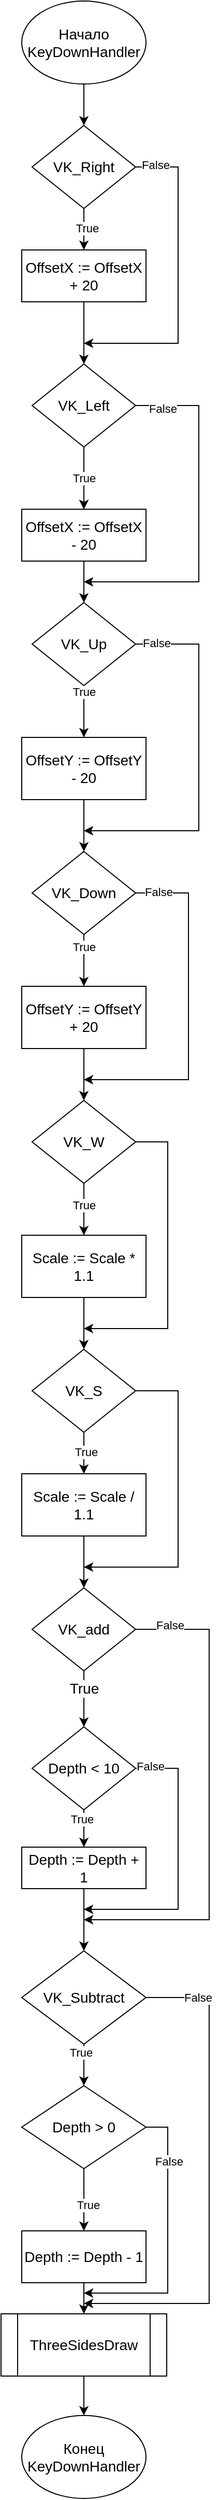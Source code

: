 <mxfile version="26.0.10">
  <diagram name="Страница — 1" id="hi3maOYxdtd5-xxtNOdB">
    <mxGraphModel dx="552" dy="565" grid="1" gridSize="10" guides="1" tooltips="1" connect="1" arrows="1" fold="1" page="1" pageScale="1" pageWidth="827" pageHeight="1169" math="0" shadow="0">
      <root>
        <mxCell id="0" />
        <mxCell id="1" parent="0" />
        <mxCell id="Io2_79ap3ZeYCi0wvSEB-62" style="edgeStyle=orthogonalEdgeStyle;rounded=0;orthogonalLoop=1;jettySize=auto;html=1;fontSize=14;" edge="1" parent="1" source="Io2_79ap3ZeYCi0wvSEB-61" target="Io2_79ap3ZeYCi0wvSEB-63">
          <mxGeometry relative="1" as="geometry">
            <mxPoint x="300" y="130" as="targetPoint" />
          </mxGeometry>
        </mxCell>
        <mxCell id="Io2_79ap3ZeYCi0wvSEB-61" value="Начало&lt;div&gt;KeyDownHandler&lt;/div&gt;" style="ellipse;whiteSpace=wrap;html=1;fontSize=14;" vertex="1" parent="1">
          <mxGeometry x="240" y="10" width="120" height="80" as="geometry" />
        </mxCell>
        <mxCell id="Io2_79ap3ZeYCi0wvSEB-64" style="edgeStyle=orthogonalEdgeStyle;rounded=0;orthogonalLoop=1;jettySize=auto;html=1;fontSize=14;" edge="1" parent="1" source="Io2_79ap3ZeYCi0wvSEB-63" target="Io2_79ap3ZeYCi0wvSEB-65">
          <mxGeometry relative="1" as="geometry">
            <mxPoint x="300" y="260" as="targetPoint" />
          </mxGeometry>
        </mxCell>
        <mxCell id="Io2_79ap3ZeYCi0wvSEB-66" value="True" style="edgeLabel;html=1;align=center;verticalAlign=middle;resizable=0;points=[];" vertex="1" connectable="0" parent="Io2_79ap3ZeYCi0wvSEB-64">
          <mxGeometry x="-0.05" y="3" relative="1" as="geometry">
            <mxPoint as="offset" />
          </mxGeometry>
        </mxCell>
        <mxCell id="Io2_79ap3ZeYCi0wvSEB-77" style="edgeStyle=orthogonalEdgeStyle;rounded=0;orthogonalLoop=1;jettySize=auto;html=1;" edge="1" parent="1" source="Io2_79ap3ZeYCi0wvSEB-63">
          <mxGeometry relative="1" as="geometry">
            <mxPoint x="300" y="340" as="targetPoint" />
            <Array as="points">
              <mxPoint x="391" y="170" />
            </Array>
          </mxGeometry>
        </mxCell>
        <mxCell id="Io2_79ap3ZeYCi0wvSEB-79" value="False" style="edgeLabel;html=1;align=center;verticalAlign=middle;resizable=0;points=[];" vertex="1" connectable="0" parent="Io2_79ap3ZeYCi0wvSEB-77">
          <mxGeometry x="-0.874" y="2" relative="1" as="geometry">
            <mxPoint as="offset" />
          </mxGeometry>
        </mxCell>
        <mxCell id="Io2_79ap3ZeYCi0wvSEB-63" value="VK_Right" style="rhombus;whiteSpace=wrap;html=1;fontSize=14;" vertex="1" parent="1">
          <mxGeometry x="250" y="130" width="100" height="80" as="geometry" />
        </mxCell>
        <mxCell id="Io2_79ap3ZeYCi0wvSEB-67" style="edgeStyle=orthogonalEdgeStyle;rounded=0;orthogonalLoop=1;jettySize=auto;html=1;" edge="1" parent="1" source="Io2_79ap3ZeYCi0wvSEB-65">
          <mxGeometry relative="1" as="geometry">
            <mxPoint x="300" y="360" as="targetPoint" />
          </mxGeometry>
        </mxCell>
        <mxCell id="Io2_79ap3ZeYCi0wvSEB-65" value="OffsetX := OffsetX + 20" style="rounded=0;whiteSpace=wrap;html=1;fontSize=14;" vertex="1" parent="1">
          <mxGeometry x="240" y="250" width="120" height="50" as="geometry" />
        </mxCell>
        <mxCell id="Io2_79ap3ZeYCi0wvSEB-69" style="edgeStyle=orthogonalEdgeStyle;rounded=0;orthogonalLoop=1;jettySize=auto;html=1;" edge="1" parent="1" source="Io2_79ap3ZeYCi0wvSEB-68">
          <mxGeometry relative="1" as="geometry">
            <mxPoint x="300" y="500" as="targetPoint" />
          </mxGeometry>
        </mxCell>
        <mxCell id="Io2_79ap3ZeYCi0wvSEB-73" value="True" style="edgeStyle=orthogonalEdgeStyle;rounded=0;orthogonalLoop=1;jettySize=auto;html=1;" edge="1" parent="1" source="Io2_79ap3ZeYCi0wvSEB-68" target="Io2_79ap3ZeYCi0wvSEB-70">
          <mxGeometry relative="1" as="geometry" />
        </mxCell>
        <mxCell id="Io2_79ap3ZeYCi0wvSEB-78" style="edgeStyle=orthogonalEdgeStyle;rounded=0;orthogonalLoop=1;jettySize=auto;html=1;" edge="1" parent="1" source="Io2_79ap3ZeYCi0wvSEB-68">
          <mxGeometry relative="1" as="geometry">
            <mxPoint x="300" y="570" as="targetPoint" />
            <Array as="points">
              <mxPoint x="411" y="400" />
            </Array>
          </mxGeometry>
        </mxCell>
        <mxCell id="Io2_79ap3ZeYCi0wvSEB-81" value="False" style="edgeLabel;html=1;align=center;verticalAlign=middle;resizable=0;points=[];" vertex="1" connectable="0" parent="Io2_79ap3ZeYCi0wvSEB-78">
          <mxGeometry x="-0.848" y="-3" relative="1" as="geometry">
            <mxPoint as="offset" />
          </mxGeometry>
        </mxCell>
        <mxCell id="Io2_79ap3ZeYCi0wvSEB-68" value="VK_Left" style="rhombus;whiteSpace=wrap;html=1;fontSize=14;" vertex="1" parent="1">
          <mxGeometry x="250" y="360" width="100" height="80" as="geometry" />
        </mxCell>
        <mxCell id="Io2_79ap3ZeYCi0wvSEB-72" style="edgeStyle=orthogonalEdgeStyle;rounded=0;orthogonalLoop=1;jettySize=auto;html=1;entryX=0.5;entryY=0;entryDx=0;entryDy=0;" edge="1" parent="1" source="Io2_79ap3ZeYCi0wvSEB-70" target="Io2_79ap3ZeYCi0wvSEB-71">
          <mxGeometry relative="1" as="geometry" />
        </mxCell>
        <mxCell id="Io2_79ap3ZeYCi0wvSEB-70" value="OffsetX := OffsetX - 20" style="rounded=0;whiteSpace=wrap;html=1;fontSize=14;" vertex="1" parent="1">
          <mxGeometry x="240" y="500" width="120" height="50" as="geometry" />
        </mxCell>
        <mxCell id="Io2_79ap3ZeYCi0wvSEB-74" style="edgeStyle=orthogonalEdgeStyle;rounded=0;orthogonalLoop=1;jettySize=auto;html=1;" edge="1" parent="1" source="Io2_79ap3ZeYCi0wvSEB-71" target="Io2_79ap3ZeYCi0wvSEB-75">
          <mxGeometry relative="1" as="geometry">
            <mxPoint x="300" y="730" as="targetPoint" />
          </mxGeometry>
        </mxCell>
        <mxCell id="Io2_79ap3ZeYCi0wvSEB-76" value="True" style="edgeLabel;html=1;align=center;verticalAlign=middle;resizable=0;points=[];" vertex="1" connectable="0" parent="Io2_79ap3ZeYCi0wvSEB-74">
          <mxGeometry x="-0.76" relative="1" as="geometry">
            <mxPoint as="offset" />
          </mxGeometry>
        </mxCell>
        <mxCell id="Io2_79ap3ZeYCi0wvSEB-84" style="edgeStyle=orthogonalEdgeStyle;rounded=0;orthogonalLoop=1;jettySize=auto;html=1;" edge="1" parent="1" source="Io2_79ap3ZeYCi0wvSEB-71">
          <mxGeometry relative="1" as="geometry">
            <mxPoint x="300" y="810" as="targetPoint" />
            <Array as="points">
              <mxPoint x="411" y="630" />
            </Array>
          </mxGeometry>
        </mxCell>
        <mxCell id="Io2_79ap3ZeYCi0wvSEB-85" value="False" style="edgeLabel;html=1;align=center;verticalAlign=middle;resizable=0;points=[];" vertex="1" connectable="0" parent="Io2_79ap3ZeYCi0wvSEB-84">
          <mxGeometry x="-0.886" y="1" relative="1" as="geometry">
            <mxPoint as="offset" />
          </mxGeometry>
        </mxCell>
        <mxCell id="Io2_79ap3ZeYCi0wvSEB-71" value="VK_Up" style="rhombus;whiteSpace=wrap;html=1;fontSize=14;" vertex="1" parent="1">
          <mxGeometry x="250" y="590" width="100" height="80" as="geometry" />
        </mxCell>
        <mxCell id="Io2_79ap3ZeYCi0wvSEB-83" style="edgeStyle=orthogonalEdgeStyle;rounded=0;orthogonalLoop=1;jettySize=auto;html=1;entryX=0.5;entryY=0;entryDx=0;entryDy=0;" edge="1" parent="1" source="Io2_79ap3ZeYCi0wvSEB-75" target="Io2_79ap3ZeYCi0wvSEB-82">
          <mxGeometry relative="1" as="geometry" />
        </mxCell>
        <mxCell id="Io2_79ap3ZeYCi0wvSEB-75" value="&lt;font style=&quot;font-size: 14px;&quot;&gt;OffsetY := OffsetY - 20&lt;/font&gt;" style="rounded=0;whiteSpace=wrap;html=1;" vertex="1" parent="1">
          <mxGeometry x="240" y="720" width="120" height="60" as="geometry" />
        </mxCell>
        <mxCell id="Io2_79ap3ZeYCi0wvSEB-86" style="edgeStyle=orthogonalEdgeStyle;rounded=0;orthogonalLoop=1;jettySize=auto;html=1;" edge="1" parent="1" source="Io2_79ap3ZeYCi0wvSEB-82">
          <mxGeometry relative="1" as="geometry">
            <mxPoint x="300" y="960" as="targetPoint" />
          </mxGeometry>
        </mxCell>
        <mxCell id="Io2_79ap3ZeYCi0wvSEB-88" value="True" style="edgeLabel;html=1;align=center;verticalAlign=middle;resizable=0;points=[];" vertex="1" connectable="0" parent="Io2_79ap3ZeYCi0wvSEB-86">
          <mxGeometry x="-0.525" relative="1" as="geometry">
            <mxPoint as="offset" />
          </mxGeometry>
        </mxCell>
        <mxCell id="Io2_79ap3ZeYCi0wvSEB-91" style="edgeStyle=orthogonalEdgeStyle;rounded=0;orthogonalLoop=1;jettySize=auto;html=1;" edge="1" parent="1" source="Io2_79ap3ZeYCi0wvSEB-82">
          <mxGeometry relative="1" as="geometry">
            <mxPoint x="300" y="1050" as="targetPoint" />
            <Array as="points">
              <mxPoint x="401" y="870" />
            </Array>
          </mxGeometry>
        </mxCell>
        <mxCell id="Io2_79ap3ZeYCi0wvSEB-96" value="False" style="edgeLabel;html=1;align=center;verticalAlign=middle;resizable=0;points=[];" vertex="1" connectable="0" parent="Io2_79ap3ZeYCi0wvSEB-91">
          <mxGeometry x="-0.868" y="1" relative="1" as="geometry">
            <mxPoint as="offset" />
          </mxGeometry>
        </mxCell>
        <mxCell id="Io2_79ap3ZeYCi0wvSEB-82" value="VK_Down" style="rhombus;whiteSpace=wrap;html=1;fontSize=14;" vertex="1" parent="1">
          <mxGeometry x="250" y="830" width="100" height="80" as="geometry" />
        </mxCell>
        <mxCell id="Io2_79ap3ZeYCi0wvSEB-89" style="edgeStyle=orthogonalEdgeStyle;rounded=0;orthogonalLoop=1;jettySize=auto;html=1;" edge="1" parent="1" source="Io2_79ap3ZeYCi0wvSEB-87">
          <mxGeometry relative="1" as="geometry">
            <mxPoint x="300" y="1070" as="targetPoint" />
          </mxGeometry>
        </mxCell>
        <mxCell id="Io2_79ap3ZeYCi0wvSEB-87" value="&lt;font style=&quot;font-size: 14px;&quot;&gt;OffsetY := OffsetY + 20&lt;/font&gt;" style="rounded=0;whiteSpace=wrap;html=1;" vertex="1" parent="1">
          <mxGeometry x="240" y="960" width="120" height="60" as="geometry" />
        </mxCell>
        <mxCell id="Io2_79ap3ZeYCi0wvSEB-92" style="edgeStyle=orthogonalEdgeStyle;rounded=0;orthogonalLoop=1;jettySize=auto;html=1;" edge="1" parent="1" source="Io2_79ap3ZeYCi0wvSEB-90">
          <mxGeometry relative="1" as="geometry">
            <mxPoint x="300" y="1200" as="targetPoint" />
          </mxGeometry>
        </mxCell>
        <mxCell id="Io2_79ap3ZeYCi0wvSEB-95" value="True" style="edgeLabel;html=1;align=center;verticalAlign=middle;resizable=0;points=[];" vertex="1" connectable="0" parent="Io2_79ap3ZeYCi0wvSEB-92">
          <mxGeometry x="-0.168" relative="1" as="geometry">
            <mxPoint as="offset" />
          </mxGeometry>
        </mxCell>
        <mxCell id="Io2_79ap3ZeYCi0wvSEB-99" style="edgeStyle=orthogonalEdgeStyle;rounded=0;orthogonalLoop=1;jettySize=auto;html=1;" edge="1" parent="1" source="Io2_79ap3ZeYCi0wvSEB-90">
          <mxGeometry relative="1" as="geometry">
            <mxPoint x="300" y="1290" as="targetPoint" />
            <Array as="points">
              <mxPoint x="381" y="1110" />
            </Array>
          </mxGeometry>
        </mxCell>
        <mxCell id="Io2_79ap3ZeYCi0wvSEB-90" value="VK_W" style="rhombus;whiteSpace=wrap;html=1;fontSize=14;" vertex="1" parent="1">
          <mxGeometry x="250" y="1070" width="100" height="80" as="geometry" />
        </mxCell>
        <mxCell id="Io2_79ap3ZeYCi0wvSEB-97" style="edgeStyle=orthogonalEdgeStyle;rounded=0;orthogonalLoop=1;jettySize=auto;html=1;" edge="1" parent="1" source="Io2_79ap3ZeYCi0wvSEB-93">
          <mxGeometry relative="1" as="geometry">
            <mxPoint x="300" y="1310" as="targetPoint" />
          </mxGeometry>
        </mxCell>
        <mxCell id="Io2_79ap3ZeYCi0wvSEB-93" value="&lt;font style=&quot;font-size: 14px;&quot;&gt;Scale := Scale * 1.1&lt;/font&gt;" style="rounded=0;whiteSpace=wrap;html=1;" vertex="1" parent="1">
          <mxGeometry x="240" y="1200" width="120" height="60" as="geometry" />
        </mxCell>
        <mxCell id="Io2_79ap3ZeYCi0wvSEB-100" style="edgeStyle=orthogonalEdgeStyle;rounded=0;orthogonalLoop=1;jettySize=auto;html=1;" edge="1" parent="1" source="Io2_79ap3ZeYCi0wvSEB-98">
          <mxGeometry relative="1" as="geometry">
            <mxPoint x="300" y="1430" as="targetPoint" />
          </mxGeometry>
        </mxCell>
        <mxCell id="Io2_79ap3ZeYCi0wvSEB-102" value="True" style="edgeLabel;html=1;align=center;verticalAlign=middle;resizable=0;points=[];" vertex="1" connectable="0" parent="Io2_79ap3ZeYCi0wvSEB-100">
          <mxGeometry x="0.012" y="1" relative="1" as="geometry">
            <mxPoint y="-1" as="offset" />
          </mxGeometry>
        </mxCell>
        <mxCell id="Io2_79ap3ZeYCi0wvSEB-108" style="edgeStyle=orthogonalEdgeStyle;rounded=0;orthogonalLoop=1;jettySize=auto;html=1;" edge="1" parent="1" source="Io2_79ap3ZeYCi0wvSEB-98">
          <mxGeometry relative="1" as="geometry">
            <mxPoint x="300" y="1520" as="targetPoint" />
            <Array as="points">
              <mxPoint x="391" y="1350" />
            </Array>
          </mxGeometry>
        </mxCell>
        <mxCell id="Io2_79ap3ZeYCi0wvSEB-98" value="VK_S" style="rhombus;whiteSpace=wrap;html=1;fontSize=14;" vertex="1" parent="1">
          <mxGeometry x="250" y="1310" width="100" height="80" as="geometry" />
        </mxCell>
        <mxCell id="Io2_79ap3ZeYCi0wvSEB-107" style="edgeStyle=orthogonalEdgeStyle;rounded=0;orthogonalLoop=1;jettySize=auto;html=1;" edge="1" parent="1" source="Io2_79ap3ZeYCi0wvSEB-101" target="Io2_79ap3ZeYCi0wvSEB-105">
          <mxGeometry relative="1" as="geometry" />
        </mxCell>
        <mxCell id="Io2_79ap3ZeYCi0wvSEB-101" value="&lt;font style=&quot;font-size: 14px;&quot;&gt;Scale := Scale / 1.1&lt;/font&gt;" style="rounded=0;whiteSpace=wrap;html=1;" vertex="1" parent="1">
          <mxGeometry x="240" y="1430" width="120" height="60" as="geometry" />
        </mxCell>
        <mxCell id="Io2_79ap3ZeYCi0wvSEB-112" style="edgeStyle=orthogonalEdgeStyle;rounded=0;orthogonalLoop=1;jettySize=auto;html=1;fontSize=14;" edge="1" parent="1" source="Io2_79ap3ZeYCi0wvSEB-104" target="Io2_79ap3ZeYCi0wvSEB-113">
          <mxGeometry relative="1" as="geometry">
            <mxPoint x="300" y="1790" as="targetPoint" />
          </mxGeometry>
        </mxCell>
        <mxCell id="Io2_79ap3ZeYCi0wvSEB-118" value="True" style="edgeLabel;html=1;align=center;verticalAlign=middle;resizable=0;points=[];" vertex="1" connectable="0" parent="Io2_79ap3ZeYCi0wvSEB-112">
          <mxGeometry x="-0.591" y="-2" relative="1" as="geometry">
            <mxPoint as="offset" />
          </mxGeometry>
        </mxCell>
        <mxCell id="Io2_79ap3ZeYCi0wvSEB-119" style="edgeStyle=orthogonalEdgeStyle;rounded=0;orthogonalLoop=1;jettySize=auto;html=1;" edge="1" parent="1" source="Io2_79ap3ZeYCi0wvSEB-104">
          <mxGeometry relative="1" as="geometry">
            <mxPoint x="300" y="1850" as="targetPoint" />
            <Array as="points">
              <mxPoint x="391" y="1714" />
            </Array>
          </mxGeometry>
        </mxCell>
        <mxCell id="Io2_79ap3ZeYCi0wvSEB-120" value="False" style="edgeLabel;html=1;align=center;verticalAlign=middle;resizable=0;points=[];" vertex="1" connectable="0" parent="Io2_79ap3ZeYCi0wvSEB-119">
          <mxGeometry x="-0.895" y="2" relative="1" as="geometry">
            <mxPoint as="offset" />
          </mxGeometry>
        </mxCell>
        <mxCell id="Io2_79ap3ZeYCi0wvSEB-104" value="Depth&amp;nbsp;&amp;lt; 10" style="rhombus;whiteSpace=wrap;html=1;fontSize=14;" vertex="1" parent="1">
          <mxGeometry x="250" y="1674" width="100" height="80" as="geometry" />
        </mxCell>
        <mxCell id="Io2_79ap3ZeYCi0wvSEB-110" style="edgeStyle=orthogonalEdgeStyle;rounded=0;orthogonalLoop=1;jettySize=auto;html=1;entryX=0.5;entryY=0;entryDx=0;entryDy=0;fontSize=14;" edge="1" parent="1" source="Io2_79ap3ZeYCi0wvSEB-105" target="Io2_79ap3ZeYCi0wvSEB-104">
          <mxGeometry relative="1" as="geometry" />
        </mxCell>
        <mxCell id="Io2_79ap3ZeYCi0wvSEB-111" value="True" style="edgeLabel;html=1;align=center;verticalAlign=middle;resizable=0;points=[];fontSize=14;" vertex="1" connectable="0" parent="Io2_79ap3ZeYCi0wvSEB-110">
          <mxGeometry x="-0.37" relative="1" as="geometry">
            <mxPoint as="offset" />
          </mxGeometry>
        </mxCell>
        <mxCell id="Io2_79ap3ZeYCi0wvSEB-116" style="edgeStyle=orthogonalEdgeStyle;rounded=0;orthogonalLoop=1;jettySize=auto;html=1;" edge="1" parent="1" source="Io2_79ap3ZeYCi0wvSEB-105">
          <mxGeometry relative="1" as="geometry">
            <mxPoint x="300" y="1860" as="targetPoint" />
            <Array as="points">
              <mxPoint x="421" y="1580" />
            </Array>
          </mxGeometry>
        </mxCell>
        <mxCell id="Io2_79ap3ZeYCi0wvSEB-117" value="False" style="edgeLabel;html=1;align=center;verticalAlign=middle;resizable=0;points=[];" vertex="1" connectable="0" parent="Io2_79ap3ZeYCi0wvSEB-116">
          <mxGeometry x="-0.86" y="4" relative="1" as="geometry">
            <mxPoint as="offset" />
          </mxGeometry>
        </mxCell>
        <mxCell id="Io2_79ap3ZeYCi0wvSEB-105" value="VK_add" style="rhombus;whiteSpace=wrap;html=1;fontSize=14;" vertex="1" parent="1">
          <mxGeometry x="250" y="1540" width="100" height="80" as="geometry" />
        </mxCell>
        <mxCell id="Io2_79ap3ZeYCi0wvSEB-114" style="edgeStyle=orthogonalEdgeStyle;rounded=0;orthogonalLoop=1;jettySize=auto;html=1;" edge="1" parent="1" source="Io2_79ap3ZeYCi0wvSEB-113" target="Io2_79ap3ZeYCi0wvSEB-115">
          <mxGeometry relative="1" as="geometry">
            <mxPoint x="300" y="1890" as="targetPoint" />
          </mxGeometry>
        </mxCell>
        <mxCell id="Io2_79ap3ZeYCi0wvSEB-113" value="Depth := Depth + 1" style="rounded=0;whiteSpace=wrap;html=1;fontSize=14;" vertex="1" parent="1">
          <mxGeometry x="240" y="1790" width="120" height="40" as="geometry" />
        </mxCell>
        <mxCell id="Io2_79ap3ZeYCi0wvSEB-121" style="edgeStyle=orthogonalEdgeStyle;rounded=0;orthogonalLoop=1;jettySize=auto;html=1;" edge="1" parent="1" source="Io2_79ap3ZeYCi0wvSEB-115" target="Io2_79ap3ZeYCi0wvSEB-122">
          <mxGeometry relative="1" as="geometry">
            <mxPoint x="300" y="2030" as="targetPoint" />
          </mxGeometry>
        </mxCell>
        <mxCell id="Io2_79ap3ZeYCi0wvSEB-123" value="True" style="edgeLabel;html=1;align=center;verticalAlign=middle;resizable=0;points=[];" vertex="1" connectable="0" parent="Io2_79ap3ZeYCi0wvSEB-121">
          <mxGeometry x="-0.6" y="-3" relative="1" as="geometry">
            <mxPoint as="offset" />
          </mxGeometry>
        </mxCell>
        <mxCell id="Io2_79ap3ZeYCi0wvSEB-129" style="edgeStyle=orthogonalEdgeStyle;rounded=0;orthogonalLoop=1;jettySize=auto;html=1;" edge="1" parent="1" source="Io2_79ap3ZeYCi0wvSEB-115">
          <mxGeometry relative="1" as="geometry">
            <mxPoint x="300" y="2230" as="targetPoint" />
            <Array as="points">
              <mxPoint x="421" y="1935" />
            </Array>
          </mxGeometry>
        </mxCell>
        <mxCell id="Io2_79ap3ZeYCi0wvSEB-130" value="False" style="edgeLabel;html=1;align=center;verticalAlign=middle;resizable=0;points=[];" vertex="1" connectable="0" parent="Io2_79ap3ZeYCi0wvSEB-129">
          <mxGeometry x="-0.79" relative="1" as="geometry">
            <mxPoint as="offset" />
          </mxGeometry>
        </mxCell>
        <mxCell id="Io2_79ap3ZeYCi0wvSEB-115" value="VK_Subtract" style="rhombus;whiteSpace=wrap;html=1;fontSize=14;" vertex="1" parent="1">
          <mxGeometry x="240" y="1890" width="120" height="90" as="geometry" />
        </mxCell>
        <mxCell id="Io2_79ap3ZeYCi0wvSEB-124" style="edgeStyle=orthogonalEdgeStyle;rounded=0;orthogonalLoop=1;jettySize=auto;html=1;" edge="1" parent="1" source="Io2_79ap3ZeYCi0wvSEB-122">
          <mxGeometry relative="1" as="geometry">
            <mxPoint x="300" y="2160" as="targetPoint" />
          </mxGeometry>
        </mxCell>
        <mxCell id="Io2_79ap3ZeYCi0wvSEB-125" value="True" style="edgeLabel;html=1;align=center;verticalAlign=middle;resizable=0;points=[];" vertex="1" connectable="0" parent="Io2_79ap3ZeYCi0wvSEB-124">
          <mxGeometry x="0.172" y="3" relative="1" as="geometry">
            <mxPoint as="offset" />
          </mxGeometry>
        </mxCell>
        <mxCell id="Io2_79ap3ZeYCi0wvSEB-131" style="edgeStyle=orthogonalEdgeStyle;rounded=0;orthogonalLoop=1;jettySize=auto;html=1;" edge="1" parent="1" source="Io2_79ap3ZeYCi0wvSEB-122">
          <mxGeometry relative="1" as="geometry">
            <mxPoint x="300" y="2220" as="targetPoint" />
            <Array as="points">
              <mxPoint x="381" y="2060" />
            </Array>
          </mxGeometry>
        </mxCell>
        <mxCell id="Io2_79ap3ZeYCi0wvSEB-132" value="False" style="edgeLabel;html=1;align=center;verticalAlign=middle;resizable=0;points=[];" vertex="1" connectable="0" parent="Io2_79ap3ZeYCi0wvSEB-131">
          <mxGeometry x="-0.588" y="1" relative="1" as="geometry">
            <mxPoint as="offset" />
          </mxGeometry>
        </mxCell>
        <mxCell id="Io2_79ap3ZeYCi0wvSEB-122" value="&lt;font style=&quot;font-size: 14px;&quot;&gt;Depth &amp;gt; 0&lt;/font&gt;" style="rhombus;whiteSpace=wrap;html=1;" vertex="1" parent="1">
          <mxGeometry x="240" y="2020" width="120" height="80" as="geometry" />
        </mxCell>
        <mxCell id="Io2_79ap3ZeYCi0wvSEB-127" style="edgeStyle=orthogonalEdgeStyle;rounded=0;orthogonalLoop=1;jettySize=auto;html=1;" edge="1" parent="1" source="Io2_79ap3ZeYCi0wvSEB-126" target="Io2_79ap3ZeYCi0wvSEB-128">
          <mxGeometry relative="1" as="geometry">
            <mxPoint x="300" y="2260" as="targetPoint" />
          </mxGeometry>
        </mxCell>
        <mxCell id="Io2_79ap3ZeYCi0wvSEB-126" value="&lt;font style=&quot;font-size: 14px;&quot;&gt;Depth := Depth - 1&lt;/font&gt;" style="rounded=0;whiteSpace=wrap;html=1;" vertex="1" parent="1">
          <mxGeometry x="240" y="2160" width="120" height="50" as="geometry" />
        </mxCell>
        <mxCell id="Io2_79ap3ZeYCi0wvSEB-133" style="edgeStyle=orthogonalEdgeStyle;rounded=0;orthogonalLoop=1;jettySize=auto;html=1;" edge="1" parent="1" source="Io2_79ap3ZeYCi0wvSEB-128" target="Io2_79ap3ZeYCi0wvSEB-134">
          <mxGeometry relative="1" as="geometry">
            <mxPoint x="300" y="2350" as="targetPoint" />
          </mxGeometry>
        </mxCell>
        <mxCell id="Io2_79ap3ZeYCi0wvSEB-128" value="&lt;font style=&quot;font-size: 14px;&quot;&gt;ThreeSidesDraw&lt;/font&gt;" style="shape=process;whiteSpace=wrap;html=1;backgroundOutline=1;" vertex="1" parent="1">
          <mxGeometry x="220" y="2240" width="160" height="60" as="geometry" />
        </mxCell>
        <mxCell id="Io2_79ap3ZeYCi0wvSEB-134" value="&lt;font style=&quot;font-size: 14px;&quot;&gt;Конец&lt;/font&gt;&lt;div&gt;&lt;font style=&quot;font-size: 14px;&quot;&gt;KeyDownHandler&lt;/font&gt;&lt;/div&gt;" style="ellipse;whiteSpace=wrap;html=1;" vertex="1" parent="1">
          <mxGeometry x="240" y="2338" width="120" height="80" as="geometry" />
        </mxCell>
      </root>
    </mxGraphModel>
  </diagram>
</mxfile>
